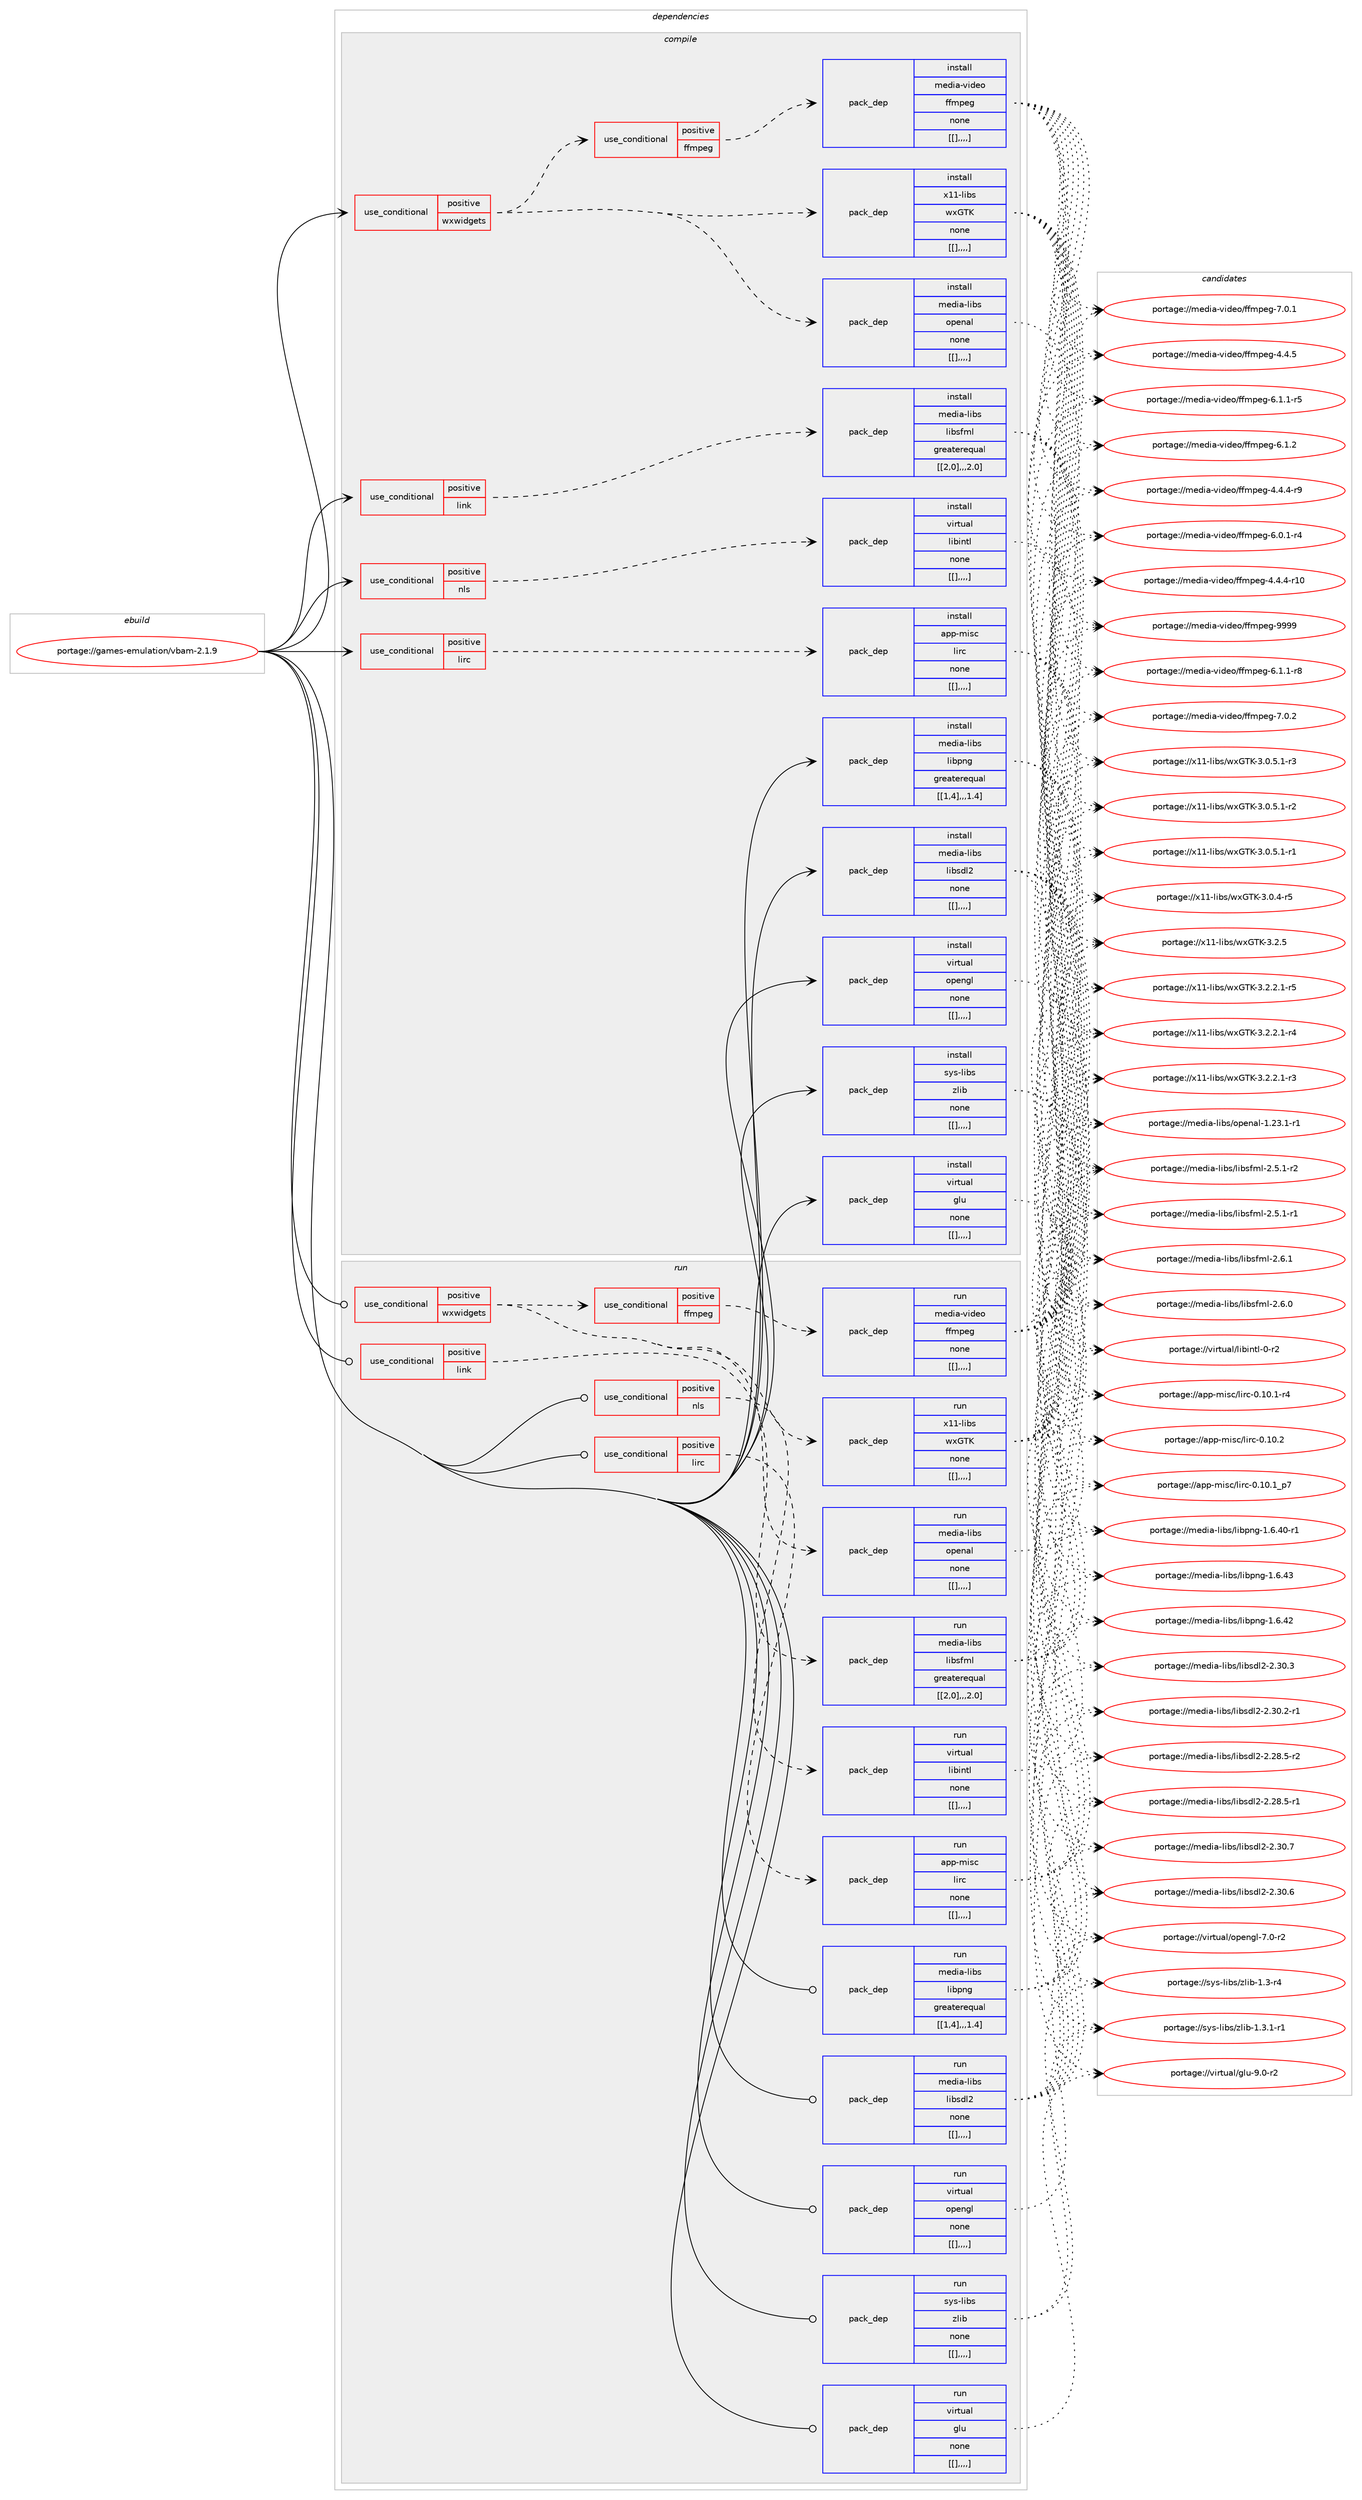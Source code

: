 digraph prolog {

# *************
# Graph options
# *************

newrank=true;
concentrate=true;
compound=true;
graph [rankdir=LR,fontname=Helvetica,fontsize=10,ranksep=1.5];#, ranksep=2.5, nodesep=0.2];
edge  [arrowhead=vee];
node  [fontname=Helvetica,fontsize=10];

# **********
# The ebuild
# **********

subgraph cluster_leftcol {
color=gray;
label=<<i>ebuild</i>>;
id [label="portage://games-emulation/vbam-2.1.9", color=red, width=4, href="../games-emulation/vbam-2.1.9.svg"];
}

# ****************
# The dependencies
# ****************

subgraph cluster_midcol {
color=gray;
label=<<i>dependencies</i>>;
subgraph cluster_compile {
fillcolor="#eeeeee";
style=filled;
label=<<i>compile</i>>;
subgraph cond65493 {
dependency232471 [label=<<TABLE BORDER="0" CELLBORDER="1" CELLSPACING="0" CELLPADDING="4"><TR><TD ROWSPAN="3" CELLPADDING="10">use_conditional</TD></TR><TR><TD>positive</TD></TR><TR><TD>link</TD></TR></TABLE>>, shape=none, color=red];
subgraph pack165493 {
dependency232472 [label=<<TABLE BORDER="0" CELLBORDER="1" CELLSPACING="0" CELLPADDING="4" WIDTH="220"><TR><TD ROWSPAN="6" CELLPADDING="30">pack_dep</TD></TR><TR><TD WIDTH="110">install</TD></TR><TR><TD>media-libs</TD></TR><TR><TD>libsfml</TD></TR><TR><TD>greaterequal</TD></TR><TR><TD>[[2,0],,,2.0]</TD></TR></TABLE>>, shape=none, color=blue];
}
dependency232471:e -> dependency232472:w [weight=20,style="dashed",arrowhead="vee"];
}
id:e -> dependency232471:w [weight=20,style="solid",arrowhead="vee"];
subgraph cond65494 {
dependency232473 [label=<<TABLE BORDER="0" CELLBORDER="1" CELLSPACING="0" CELLPADDING="4"><TR><TD ROWSPAN="3" CELLPADDING="10">use_conditional</TD></TR><TR><TD>positive</TD></TR><TR><TD>lirc</TD></TR></TABLE>>, shape=none, color=red];
subgraph pack165494 {
dependency232474 [label=<<TABLE BORDER="0" CELLBORDER="1" CELLSPACING="0" CELLPADDING="4" WIDTH="220"><TR><TD ROWSPAN="6" CELLPADDING="30">pack_dep</TD></TR><TR><TD WIDTH="110">install</TD></TR><TR><TD>app-misc</TD></TR><TR><TD>lirc</TD></TR><TR><TD>none</TD></TR><TR><TD>[[],,,,]</TD></TR></TABLE>>, shape=none, color=blue];
}
dependency232473:e -> dependency232474:w [weight=20,style="dashed",arrowhead="vee"];
}
id:e -> dependency232473:w [weight=20,style="solid",arrowhead="vee"];
subgraph cond65495 {
dependency232475 [label=<<TABLE BORDER="0" CELLBORDER="1" CELLSPACING="0" CELLPADDING="4"><TR><TD ROWSPAN="3" CELLPADDING="10">use_conditional</TD></TR><TR><TD>positive</TD></TR><TR><TD>nls</TD></TR></TABLE>>, shape=none, color=red];
subgraph pack165495 {
dependency232476 [label=<<TABLE BORDER="0" CELLBORDER="1" CELLSPACING="0" CELLPADDING="4" WIDTH="220"><TR><TD ROWSPAN="6" CELLPADDING="30">pack_dep</TD></TR><TR><TD WIDTH="110">install</TD></TR><TR><TD>virtual</TD></TR><TR><TD>libintl</TD></TR><TR><TD>none</TD></TR><TR><TD>[[],,,,]</TD></TR></TABLE>>, shape=none, color=blue];
}
dependency232475:e -> dependency232476:w [weight=20,style="dashed",arrowhead="vee"];
}
id:e -> dependency232475:w [weight=20,style="solid",arrowhead="vee"];
subgraph cond65496 {
dependency232477 [label=<<TABLE BORDER="0" CELLBORDER="1" CELLSPACING="0" CELLPADDING="4"><TR><TD ROWSPAN="3" CELLPADDING="10">use_conditional</TD></TR><TR><TD>positive</TD></TR><TR><TD>wxwidgets</TD></TR></TABLE>>, shape=none, color=red];
subgraph cond65497 {
dependency232478 [label=<<TABLE BORDER="0" CELLBORDER="1" CELLSPACING="0" CELLPADDING="4"><TR><TD ROWSPAN="3" CELLPADDING="10">use_conditional</TD></TR><TR><TD>positive</TD></TR><TR><TD>ffmpeg</TD></TR></TABLE>>, shape=none, color=red];
subgraph pack165496 {
dependency232479 [label=<<TABLE BORDER="0" CELLBORDER="1" CELLSPACING="0" CELLPADDING="4" WIDTH="220"><TR><TD ROWSPAN="6" CELLPADDING="30">pack_dep</TD></TR><TR><TD WIDTH="110">install</TD></TR><TR><TD>media-video</TD></TR><TR><TD>ffmpeg</TD></TR><TR><TD>none</TD></TR><TR><TD>[[],,,,]</TD></TR></TABLE>>, shape=none, color=blue];
}
dependency232478:e -> dependency232479:w [weight=20,style="dashed",arrowhead="vee"];
}
dependency232477:e -> dependency232478:w [weight=20,style="dashed",arrowhead="vee"];
subgraph pack165497 {
dependency232480 [label=<<TABLE BORDER="0" CELLBORDER="1" CELLSPACING="0" CELLPADDING="4" WIDTH="220"><TR><TD ROWSPAN="6" CELLPADDING="30">pack_dep</TD></TR><TR><TD WIDTH="110">install</TD></TR><TR><TD>media-libs</TD></TR><TR><TD>openal</TD></TR><TR><TD>none</TD></TR><TR><TD>[[],,,,]</TD></TR></TABLE>>, shape=none, color=blue];
}
dependency232477:e -> dependency232480:w [weight=20,style="dashed",arrowhead="vee"];
subgraph pack165498 {
dependency232481 [label=<<TABLE BORDER="0" CELLBORDER="1" CELLSPACING="0" CELLPADDING="4" WIDTH="220"><TR><TD ROWSPAN="6" CELLPADDING="30">pack_dep</TD></TR><TR><TD WIDTH="110">install</TD></TR><TR><TD>x11-libs</TD></TR><TR><TD>wxGTK</TD></TR><TR><TD>none</TD></TR><TR><TD>[[],,,,]</TD></TR></TABLE>>, shape=none, color=blue];
}
dependency232477:e -> dependency232481:w [weight=20,style="dashed",arrowhead="vee"];
}
id:e -> dependency232477:w [weight=20,style="solid",arrowhead="vee"];
subgraph pack165499 {
dependency232482 [label=<<TABLE BORDER="0" CELLBORDER="1" CELLSPACING="0" CELLPADDING="4" WIDTH="220"><TR><TD ROWSPAN="6" CELLPADDING="30">pack_dep</TD></TR><TR><TD WIDTH="110">install</TD></TR><TR><TD>media-libs</TD></TR><TR><TD>libpng</TD></TR><TR><TD>greaterequal</TD></TR><TR><TD>[[1,4],,,1.4]</TD></TR></TABLE>>, shape=none, color=blue];
}
id:e -> dependency232482:w [weight=20,style="solid",arrowhead="vee"];
subgraph pack165500 {
dependency232483 [label=<<TABLE BORDER="0" CELLBORDER="1" CELLSPACING="0" CELLPADDING="4" WIDTH="220"><TR><TD ROWSPAN="6" CELLPADDING="30">pack_dep</TD></TR><TR><TD WIDTH="110">install</TD></TR><TR><TD>media-libs</TD></TR><TR><TD>libsdl2</TD></TR><TR><TD>none</TD></TR><TR><TD>[[],,,,]</TD></TR></TABLE>>, shape=none, color=blue];
}
id:e -> dependency232483:w [weight=20,style="solid",arrowhead="vee"];
subgraph pack165501 {
dependency232484 [label=<<TABLE BORDER="0" CELLBORDER="1" CELLSPACING="0" CELLPADDING="4" WIDTH="220"><TR><TD ROWSPAN="6" CELLPADDING="30">pack_dep</TD></TR><TR><TD WIDTH="110">install</TD></TR><TR><TD>sys-libs</TD></TR><TR><TD>zlib</TD></TR><TR><TD>none</TD></TR><TR><TD>[[],,,,]</TD></TR></TABLE>>, shape=none, color=blue];
}
id:e -> dependency232484:w [weight=20,style="solid",arrowhead="vee"];
subgraph pack165502 {
dependency232485 [label=<<TABLE BORDER="0" CELLBORDER="1" CELLSPACING="0" CELLPADDING="4" WIDTH="220"><TR><TD ROWSPAN="6" CELLPADDING="30">pack_dep</TD></TR><TR><TD WIDTH="110">install</TD></TR><TR><TD>virtual</TD></TR><TR><TD>glu</TD></TR><TR><TD>none</TD></TR><TR><TD>[[],,,,]</TD></TR></TABLE>>, shape=none, color=blue];
}
id:e -> dependency232485:w [weight=20,style="solid",arrowhead="vee"];
subgraph pack165503 {
dependency232486 [label=<<TABLE BORDER="0" CELLBORDER="1" CELLSPACING="0" CELLPADDING="4" WIDTH="220"><TR><TD ROWSPAN="6" CELLPADDING="30">pack_dep</TD></TR><TR><TD WIDTH="110">install</TD></TR><TR><TD>virtual</TD></TR><TR><TD>opengl</TD></TR><TR><TD>none</TD></TR><TR><TD>[[],,,,]</TD></TR></TABLE>>, shape=none, color=blue];
}
id:e -> dependency232486:w [weight=20,style="solid",arrowhead="vee"];
}
subgraph cluster_compileandrun {
fillcolor="#eeeeee";
style=filled;
label=<<i>compile and run</i>>;
}
subgraph cluster_run {
fillcolor="#eeeeee";
style=filled;
label=<<i>run</i>>;
subgraph cond65498 {
dependency232487 [label=<<TABLE BORDER="0" CELLBORDER="1" CELLSPACING="0" CELLPADDING="4"><TR><TD ROWSPAN="3" CELLPADDING="10">use_conditional</TD></TR><TR><TD>positive</TD></TR><TR><TD>link</TD></TR></TABLE>>, shape=none, color=red];
subgraph pack165504 {
dependency232488 [label=<<TABLE BORDER="0" CELLBORDER="1" CELLSPACING="0" CELLPADDING="4" WIDTH="220"><TR><TD ROWSPAN="6" CELLPADDING="30">pack_dep</TD></TR><TR><TD WIDTH="110">run</TD></TR><TR><TD>media-libs</TD></TR><TR><TD>libsfml</TD></TR><TR><TD>greaterequal</TD></TR><TR><TD>[[2,0],,,2.0]</TD></TR></TABLE>>, shape=none, color=blue];
}
dependency232487:e -> dependency232488:w [weight=20,style="dashed",arrowhead="vee"];
}
id:e -> dependency232487:w [weight=20,style="solid",arrowhead="odot"];
subgraph cond65499 {
dependency232489 [label=<<TABLE BORDER="0" CELLBORDER="1" CELLSPACING="0" CELLPADDING="4"><TR><TD ROWSPAN="3" CELLPADDING="10">use_conditional</TD></TR><TR><TD>positive</TD></TR><TR><TD>lirc</TD></TR></TABLE>>, shape=none, color=red];
subgraph pack165505 {
dependency232490 [label=<<TABLE BORDER="0" CELLBORDER="1" CELLSPACING="0" CELLPADDING="4" WIDTH="220"><TR><TD ROWSPAN="6" CELLPADDING="30">pack_dep</TD></TR><TR><TD WIDTH="110">run</TD></TR><TR><TD>app-misc</TD></TR><TR><TD>lirc</TD></TR><TR><TD>none</TD></TR><TR><TD>[[],,,,]</TD></TR></TABLE>>, shape=none, color=blue];
}
dependency232489:e -> dependency232490:w [weight=20,style="dashed",arrowhead="vee"];
}
id:e -> dependency232489:w [weight=20,style="solid",arrowhead="odot"];
subgraph cond65500 {
dependency232491 [label=<<TABLE BORDER="0" CELLBORDER="1" CELLSPACING="0" CELLPADDING="4"><TR><TD ROWSPAN="3" CELLPADDING="10">use_conditional</TD></TR><TR><TD>positive</TD></TR><TR><TD>nls</TD></TR></TABLE>>, shape=none, color=red];
subgraph pack165506 {
dependency232492 [label=<<TABLE BORDER="0" CELLBORDER="1" CELLSPACING="0" CELLPADDING="4" WIDTH="220"><TR><TD ROWSPAN="6" CELLPADDING="30">pack_dep</TD></TR><TR><TD WIDTH="110">run</TD></TR><TR><TD>virtual</TD></TR><TR><TD>libintl</TD></TR><TR><TD>none</TD></TR><TR><TD>[[],,,,]</TD></TR></TABLE>>, shape=none, color=blue];
}
dependency232491:e -> dependency232492:w [weight=20,style="dashed",arrowhead="vee"];
}
id:e -> dependency232491:w [weight=20,style="solid",arrowhead="odot"];
subgraph cond65501 {
dependency232493 [label=<<TABLE BORDER="0" CELLBORDER="1" CELLSPACING="0" CELLPADDING="4"><TR><TD ROWSPAN="3" CELLPADDING="10">use_conditional</TD></TR><TR><TD>positive</TD></TR><TR><TD>wxwidgets</TD></TR></TABLE>>, shape=none, color=red];
subgraph cond65502 {
dependency232494 [label=<<TABLE BORDER="0" CELLBORDER="1" CELLSPACING="0" CELLPADDING="4"><TR><TD ROWSPAN="3" CELLPADDING="10">use_conditional</TD></TR><TR><TD>positive</TD></TR><TR><TD>ffmpeg</TD></TR></TABLE>>, shape=none, color=red];
subgraph pack165507 {
dependency232495 [label=<<TABLE BORDER="0" CELLBORDER="1" CELLSPACING="0" CELLPADDING="4" WIDTH="220"><TR><TD ROWSPAN="6" CELLPADDING="30">pack_dep</TD></TR><TR><TD WIDTH="110">run</TD></TR><TR><TD>media-video</TD></TR><TR><TD>ffmpeg</TD></TR><TR><TD>none</TD></TR><TR><TD>[[],,,,]</TD></TR></TABLE>>, shape=none, color=blue];
}
dependency232494:e -> dependency232495:w [weight=20,style="dashed",arrowhead="vee"];
}
dependency232493:e -> dependency232494:w [weight=20,style="dashed",arrowhead="vee"];
subgraph pack165508 {
dependency232496 [label=<<TABLE BORDER="0" CELLBORDER="1" CELLSPACING="0" CELLPADDING="4" WIDTH="220"><TR><TD ROWSPAN="6" CELLPADDING="30">pack_dep</TD></TR><TR><TD WIDTH="110">run</TD></TR><TR><TD>media-libs</TD></TR><TR><TD>openal</TD></TR><TR><TD>none</TD></TR><TR><TD>[[],,,,]</TD></TR></TABLE>>, shape=none, color=blue];
}
dependency232493:e -> dependency232496:w [weight=20,style="dashed",arrowhead="vee"];
subgraph pack165509 {
dependency232497 [label=<<TABLE BORDER="0" CELLBORDER="1" CELLSPACING="0" CELLPADDING="4" WIDTH="220"><TR><TD ROWSPAN="6" CELLPADDING="30">pack_dep</TD></TR><TR><TD WIDTH="110">run</TD></TR><TR><TD>x11-libs</TD></TR><TR><TD>wxGTK</TD></TR><TR><TD>none</TD></TR><TR><TD>[[],,,,]</TD></TR></TABLE>>, shape=none, color=blue];
}
dependency232493:e -> dependency232497:w [weight=20,style="dashed",arrowhead="vee"];
}
id:e -> dependency232493:w [weight=20,style="solid",arrowhead="odot"];
subgraph pack165510 {
dependency232498 [label=<<TABLE BORDER="0" CELLBORDER="1" CELLSPACING="0" CELLPADDING="4" WIDTH="220"><TR><TD ROWSPAN="6" CELLPADDING="30">pack_dep</TD></TR><TR><TD WIDTH="110">run</TD></TR><TR><TD>media-libs</TD></TR><TR><TD>libpng</TD></TR><TR><TD>greaterequal</TD></TR><TR><TD>[[1,4],,,1.4]</TD></TR></TABLE>>, shape=none, color=blue];
}
id:e -> dependency232498:w [weight=20,style="solid",arrowhead="odot"];
subgraph pack165511 {
dependency232499 [label=<<TABLE BORDER="0" CELLBORDER="1" CELLSPACING="0" CELLPADDING="4" WIDTH="220"><TR><TD ROWSPAN="6" CELLPADDING="30">pack_dep</TD></TR><TR><TD WIDTH="110">run</TD></TR><TR><TD>media-libs</TD></TR><TR><TD>libsdl2</TD></TR><TR><TD>none</TD></TR><TR><TD>[[],,,,]</TD></TR></TABLE>>, shape=none, color=blue];
}
id:e -> dependency232499:w [weight=20,style="solid",arrowhead="odot"];
subgraph pack165512 {
dependency232500 [label=<<TABLE BORDER="0" CELLBORDER="1" CELLSPACING="0" CELLPADDING="4" WIDTH="220"><TR><TD ROWSPAN="6" CELLPADDING="30">pack_dep</TD></TR><TR><TD WIDTH="110">run</TD></TR><TR><TD>sys-libs</TD></TR><TR><TD>zlib</TD></TR><TR><TD>none</TD></TR><TR><TD>[[],,,,]</TD></TR></TABLE>>, shape=none, color=blue];
}
id:e -> dependency232500:w [weight=20,style="solid",arrowhead="odot"];
subgraph pack165513 {
dependency232501 [label=<<TABLE BORDER="0" CELLBORDER="1" CELLSPACING="0" CELLPADDING="4" WIDTH="220"><TR><TD ROWSPAN="6" CELLPADDING="30">pack_dep</TD></TR><TR><TD WIDTH="110">run</TD></TR><TR><TD>virtual</TD></TR><TR><TD>glu</TD></TR><TR><TD>none</TD></TR><TR><TD>[[],,,,]</TD></TR></TABLE>>, shape=none, color=blue];
}
id:e -> dependency232501:w [weight=20,style="solid",arrowhead="odot"];
subgraph pack165514 {
dependency232502 [label=<<TABLE BORDER="0" CELLBORDER="1" CELLSPACING="0" CELLPADDING="4" WIDTH="220"><TR><TD ROWSPAN="6" CELLPADDING="30">pack_dep</TD></TR><TR><TD WIDTH="110">run</TD></TR><TR><TD>virtual</TD></TR><TR><TD>opengl</TD></TR><TR><TD>none</TD></TR><TR><TD>[[],,,,]</TD></TR></TABLE>>, shape=none, color=blue];
}
id:e -> dependency232502:w [weight=20,style="solid",arrowhead="odot"];
}
}

# **************
# The candidates
# **************

subgraph cluster_choices {
rank=same;
color=gray;
label=<<i>candidates</i>>;

subgraph choice165493 {
color=black;
nodesep=1;
choice1091011001059745108105981154710810598115102109108455046544649 [label="portage://media-libs/libsfml-2.6.1", color=red, width=4,href="../media-libs/libsfml-2.6.1.svg"];
choice1091011001059745108105981154710810598115102109108455046544648 [label="portage://media-libs/libsfml-2.6.0", color=red, width=4,href="../media-libs/libsfml-2.6.0.svg"];
choice10910110010597451081059811547108105981151021091084550465346494511450 [label="portage://media-libs/libsfml-2.5.1-r2", color=red, width=4,href="../media-libs/libsfml-2.5.1-r2.svg"];
choice10910110010597451081059811547108105981151021091084550465346494511449 [label="portage://media-libs/libsfml-2.5.1-r1", color=red, width=4,href="../media-libs/libsfml-2.5.1-r1.svg"];
dependency232472:e -> choice1091011001059745108105981154710810598115102109108455046544649:w [style=dotted,weight="100"];
dependency232472:e -> choice1091011001059745108105981154710810598115102109108455046544648:w [style=dotted,weight="100"];
dependency232472:e -> choice10910110010597451081059811547108105981151021091084550465346494511450:w [style=dotted,weight="100"];
dependency232472:e -> choice10910110010597451081059811547108105981151021091084550465346494511449:w [style=dotted,weight="100"];
}
subgraph choice165494 {
color=black;
nodesep=1;
choice971121124510910511599471081051149945484649484650 [label="portage://app-misc/lirc-0.10.2", color=red, width=4,href="../app-misc/lirc-0.10.2.svg"];
choice9711211245109105115994710810511499454846494846499511255 [label="portage://app-misc/lirc-0.10.1_p7", color=red, width=4,href="../app-misc/lirc-0.10.1_p7.svg"];
choice9711211245109105115994710810511499454846494846494511452 [label="portage://app-misc/lirc-0.10.1-r4", color=red, width=4,href="../app-misc/lirc-0.10.1-r4.svg"];
dependency232474:e -> choice971121124510910511599471081051149945484649484650:w [style=dotted,weight="100"];
dependency232474:e -> choice9711211245109105115994710810511499454846494846499511255:w [style=dotted,weight="100"];
dependency232474:e -> choice9711211245109105115994710810511499454846494846494511452:w [style=dotted,weight="100"];
}
subgraph choice165495 {
color=black;
nodesep=1;
choice11810511411611797108471081059810511011610845484511450 [label="portage://virtual/libintl-0-r2", color=red, width=4,href="../virtual/libintl-0-r2.svg"];
dependency232476:e -> choice11810511411611797108471081059810511011610845484511450:w [style=dotted,weight="100"];
}
subgraph choice165496 {
color=black;
nodesep=1;
choice1091011001059745118105100101111471021021091121011034557575757 [label="portage://media-video/ffmpeg-9999", color=red, width=4,href="../media-video/ffmpeg-9999.svg"];
choice109101100105974511810510010111147102102109112101103455546484650 [label="portage://media-video/ffmpeg-7.0.2", color=red, width=4,href="../media-video/ffmpeg-7.0.2.svg"];
choice109101100105974511810510010111147102102109112101103455546484649 [label="portage://media-video/ffmpeg-7.0.1", color=red, width=4,href="../media-video/ffmpeg-7.0.1.svg"];
choice109101100105974511810510010111147102102109112101103455446494650 [label="portage://media-video/ffmpeg-6.1.2", color=red, width=4,href="../media-video/ffmpeg-6.1.2.svg"];
choice1091011001059745118105100101111471021021091121011034554464946494511456 [label="portage://media-video/ffmpeg-6.1.1-r8", color=red, width=4,href="../media-video/ffmpeg-6.1.1-r8.svg"];
choice1091011001059745118105100101111471021021091121011034554464946494511453 [label="portage://media-video/ffmpeg-6.1.1-r5", color=red, width=4,href="../media-video/ffmpeg-6.1.1-r5.svg"];
choice1091011001059745118105100101111471021021091121011034554464846494511452 [label="portage://media-video/ffmpeg-6.0.1-r4", color=red, width=4,href="../media-video/ffmpeg-6.0.1-r4.svg"];
choice109101100105974511810510010111147102102109112101103455246524653 [label="portage://media-video/ffmpeg-4.4.5", color=red, width=4,href="../media-video/ffmpeg-4.4.5.svg"];
choice1091011001059745118105100101111471021021091121011034552465246524511457 [label="portage://media-video/ffmpeg-4.4.4-r9", color=red, width=4,href="../media-video/ffmpeg-4.4.4-r9.svg"];
choice109101100105974511810510010111147102102109112101103455246524652451144948 [label="portage://media-video/ffmpeg-4.4.4-r10", color=red, width=4,href="../media-video/ffmpeg-4.4.4-r10.svg"];
dependency232479:e -> choice1091011001059745118105100101111471021021091121011034557575757:w [style=dotted,weight="100"];
dependency232479:e -> choice109101100105974511810510010111147102102109112101103455546484650:w [style=dotted,weight="100"];
dependency232479:e -> choice109101100105974511810510010111147102102109112101103455546484649:w [style=dotted,weight="100"];
dependency232479:e -> choice109101100105974511810510010111147102102109112101103455446494650:w [style=dotted,weight="100"];
dependency232479:e -> choice1091011001059745118105100101111471021021091121011034554464946494511456:w [style=dotted,weight="100"];
dependency232479:e -> choice1091011001059745118105100101111471021021091121011034554464946494511453:w [style=dotted,weight="100"];
dependency232479:e -> choice1091011001059745118105100101111471021021091121011034554464846494511452:w [style=dotted,weight="100"];
dependency232479:e -> choice109101100105974511810510010111147102102109112101103455246524653:w [style=dotted,weight="100"];
dependency232479:e -> choice1091011001059745118105100101111471021021091121011034552465246524511457:w [style=dotted,weight="100"];
dependency232479:e -> choice109101100105974511810510010111147102102109112101103455246524652451144948:w [style=dotted,weight="100"];
}
subgraph choice165497 {
color=black;
nodesep=1;
choice1091011001059745108105981154711111210111097108454946505146494511449 [label="portage://media-libs/openal-1.23.1-r1", color=red, width=4,href="../media-libs/openal-1.23.1-r1.svg"];
dependency232480:e -> choice1091011001059745108105981154711111210111097108454946505146494511449:w [style=dotted,weight="100"];
}
subgraph choice165498 {
color=black;
nodesep=1;
choice1204949451081059811547119120718475455146504653 [label="portage://x11-libs/wxGTK-3.2.5", color=red, width=4,href="../x11-libs/wxGTK-3.2.5.svg"];
choice120494945108105981154711912071847545514650465046494511453 [label="portage://x11-libs/wxGTK-3.2.2.1-r5", color=red, width=4,href="../x11-libs/wxGTK-3.2.2.1-r5.svg"];
choice120494945108105981154711912071847545514650465046494511452 [label="portage://x11-libs/wxGTK-3.2.2.1-r4", color=red, width=4,href="../x11-libs/wxGTK-3.2.2.1-r4.svg"];
choice120494945108105981154711912071847545514650465046494511451 [label="portage://x11-libs/wxGTK-3.2.2.1-r3", color=red, width=4,href="../x11-libs/wxGTK-3.2.2.1-r3.svg"];
choice120494945108105981154711912071847545514648465346494511451 [label="portage://x11-libs/wxGTK-3.0.5.1-r3", color=red, width=4,href="../x11-libs/wxGTK-3.0.5.1-r3.svg"];
choice120494945108105981154711912071847545514648465346494511450 [label="portage://x11-libs/wxGTK-3.0.5.1-r2", color=red, width=4,href="../x11-libs/wxGTK-3.0.5.1-r2.svg"];
choice120494945108105981154711912071847545514648465346494511449 [label="portage://x11-libs/wxGTK-3.0.5.1-r1", color=red, width=4,href="../x11-libs/wxGTK-3.0.5.1-r1.svg"];
choice12049494510810598115471191207184754551464846524511453 [label="portage://x11-libs/wxGTK-3.0.4-r5", color=red, width=4,href="../x11-libs/wxGTK-3.0.4-r5.svg"];
dependency232481:e -> choice1204949451081059811547119120718475455146504653:w [style=dotted,weight="100"];
dependency232481:e -> choice120494945108105981154711912071847545514650465046494511453:w [style=dotted,weight="100"];
dependency232481:e -> choice120494945108105981154711912071847545514650465046494511452:w [style=dotted,weight="100"];
dependency232481:e -> choice120494945108105981154711912071847545514650465046494511451:w [style=dotted,weight="100"];
dependency232481:e -> choice120494945108105981154711912071847545514648465346494511451:w [style=dotted,weight="100"];
dependency232481:e -> choice120494945108105981154711912071847545514648465346494511450:w [style=dotted,weight="100"];
dependency232481:e -> choice120494945108105981154711912071847545514648465346494511449:w [style=dotted,weight="100"];
dependency232481:e -> choice12049494510810598115471191207184754551464846524511453:w [style=dotted,weight="100"];
}
subgraph choice165499 {
color=black;
nodesep=1;
choice109101100105974510810598115471081059811211010345494654465251 [label="portage://media-libs/libpng-1.6.43", color=red, width=4,href="../media-libs/libpng-1.6.43.svg"];
choice109101100105974510810598115471081059811211010345494654465250 [label="portage://media-libs/libpng-1.6.42", color=red, width=4,href="../media-libs/libpng-1.6.42.svg"];
choice1091011001059745108105981154710810598112110103454946544652484511449 [label="portage://media-libs/libpng-1.6.40-r1", color=red, width=4,href="../media-libs/libpng-1.6.40-r1.svg"];
dependency232482:e -> choice109101100105974510810598115471081059811211010345494654465251:w [style=dotted,weight="100"];
dependency232482:e -> choice109101100105974510810598115471081059811211010345494654465250:w [style=dotted,weight="100"];
dependency232482:e -> choice1091011001059745108105981154710810598112110103454946544652484511449:w [style=dotted,weight="100"];
}
subgraph choice165500 {
color=black;
nodesep=1;
choice10910110010597451081059811547108105981151001085045504651484655 [label="portage://media-libs/libsdl2-2.30.7", color=red, width=4,href="../media-libs/libsdl2-2.30.7.svg"];
choice10910110010597451081059811547108105981151001085045504651484654 [label="portage://media-libs/libsdl2-2.30.6", color=red, width=4,href="../media-libs/libsdl2-2.30.6.svg"];
choice10910110010597451081059811547108105981151001085045504651484651 [label="portage://media-libs/libsdl2-2.30.3", color=red, width=4,href="../media-libs/libsdl2-2.30.3.svg"];
choice109101100105974510810598115471081059811510010850455046514846504511449 [label="portage://media-libs/libsdl2-2.30.2-r1", color=red, width=4,href="../media-libs/libsdl2-2.30.2-r1.svg"];
choice109101100105974510810598115471081059811510010850455046505646534511450 [label="portage://media-libs/libsdl2-2.28.5-r2", color=red, width=4,href="../media-libs/libsdl2-2.28.5-r2.svg"];
choice109101100105974510810598115471081059811510010850455046505646534511449 [label="portage://media-libs/libsdl2-2.28.5-r1", color=red, width=4,href="../media-libs/libsdl2-2.28.5-r1.svg"];
dependency232483:e -> choice10910110010597451081059811547108105981151001085045504651484655:w [style=dotted,weight="100"];
dependency232483:e -> choice10910110010597451081059811547108105981151001085045504651484654:w [style=dotted,weight="100"];
dependency232483:e -> choice10910110010597451081059811547108105981151001085045504651484651:w [style=dotted,weight="100"];
dependency232483:e -> choice109101100105974510810598115471081059811510010850455046514846504511449:w [style=dotted,weight="100"];
dependency232483:e -> choice109101100105974510810598115471081059811510010850455046505646534511450:w [style=dotted,weight="100"];
dependency232483:e -> choice109101100105974510810598115471081059811510010850455046505646534511449:w [style=dotted,weight="100"];
}
subgraph choice165501 {
color=black;
nodesep=1;
choice115121115451081059811547122108105984549465146494511449 [label="portage://sys-libs/zlib-1.3.1-r1", color=red, width=4,href="../sys-libs/zlib-1.3.1-r1.svg"];
choice11512111545108105981154712210810598454946514511452 [label="portage://sys-libs/zlib-1.3-r4", color=red, width=4,href="../sys-libs/zlib-1.3-r4.svg"];
dependency232484:e -> choice115121115451081059811547122108105984549465146494511449:w [style=dotted,weight="100"];
dependency232484:e -> choice11512111545108105981154712210810598454946514511452:w [style=dotted,weight="100"];
}
subgraph choice165502 {
color=black;
nodesep=1;
choice1181051141161179710847103108117455746484511450 [label="portage://virtual/glu-9.0-r2", color=red, width=4,href="../virtual/glu-9.0-r2.svg"];
dependency232485:e -> choice1181051141161179710847103108117455746484511450:w [style=dotted,weight="100"];
}
subgraph choice165503 {
color=black;
nodesep=1;
choice1181051141161179710847111112101110103108455546484511450 [label="portage://virtual/opengl-7.0-r2", color=red, width=4,href="../virtual/opengl-7.0-r2.svg"];
dependency232486:e -> choice1181051141161179710847111112101110103108455546484511450:w [style=dotted,weight="100"];
}
subgraph choice165504 {
color=black;
nodesep=1;
choice1091011001059745108105981154710810598115102109108455046544649 [label="portage://media-libs/libsfml-2.6.1", color=red, width=4,href="../media-libs/libsfml-2.6.1.svg"];
choice1091011001059745108105981154710810598115102109108455046544648 [label="portage://media-libs/libsfml-2.6.0", color=red, width=4,href="../media-libs/libsfml-2.6.0.svg"];
choice10910110010597451081059811547108105981151021091084550465346494511450 [label="portage://media-libs/libsfml-2.5.1-r2", color=red, width=4,href="../media-libs/libsfml-2.5.1-r2.svg"];
choice10910110010597451081059811547108105981151021091084550465346494511449 [label="portage://media-libs/libsfml-2.5.1-r1", color=red, width=4,href="../media-libs/libsfml-2.5.1-r1.svg"];
dependency232488:e -> choice1091011001059745108105981154710810598115102109108455046544649:w [style=dotted,weight="100"];
dependency232488:e -> choice1091011001059745108105981154710810598115102109108455046544648:w [style=dotted,weight="100"];
dependency232488:e -> choice10910110010597451081059811547108105981151021091084550465346494511450:w [style=dotted,weight="100"];
dependency232488:e -> choice10910110010597451081059811547108105981151021091084550465346494511449:w [style=dotted,weight="100"];
}
subgraph choice165505 {
color=black;
nodesep=1;
choice971121124510910511599471081051149945484649484650 [label="portage://app-misc/lirc-0.10.2", color=red, width=4,href="../app-misc/lirc-0.10.2.svg"];
choice9711211245109105115994710810511499454846494846499511255 [label="portage://app-misc/lirc-0.10.1_p7", color=red, width=4,href="../app-misc/lirc-0.10.1_p7.svg"];
choice9711211245109105115994710810511499454846494846494511452 [label="portage://app-misc/lirc-0.10.1-r4", color=red, width=4,href="../app-misc/lirc-0.10.1-r4.svg"];
dependency232490:e -> choice971121124510910511599471081051149945484649484650:w [style=dotted,weight="100"];
dependency232490:e -> choice9711211245109105115994710810511499454846494846499511255:w [style=dotted,weight="100"];
dependency232490:e -> choice9711211245109105115994710810511499454846494846494511452:w [style=dotted,weight="100"];
}
subgraph choice165506 {
color=black;
nodesep=1;
choice11810511411611797108471081059810511011610845484511450 [label="portage://virtual/libintl-0-r2", color=red, width=4,href="../virtual/libintl-0-r2.svg"];
dependency232492:e -> choice11810511411611797108471081059810511011610845484511450:w [style=dotted,weight="100"];
}
subgraph choice165507 {
color=black;
nodesep=1;
choice1091011001059745118105100101111471021021091121011034557575757 [label="portage://media-video/ffmpeg-9999", color=red, width=4,href="../media-video/ffmpeg-9999.svg"];
choice109101100105974511810510010111147102102109112101103455546484650 [label="portage://media-video/ffmpeg-7.0.2", color=red, width=4,href="../media-video/ffmpeg-7.0.2.svg"];
choice109101100105974511810510010111147102102109112101103455546484649 [label="portage://media-video/ffmpeg-7.0.1", color=red, width=4,href="../media-video/ffmpeg-7.0.1.svg"];
choice109101100105974511810510010111147102102109112101103455446494650 [label="portage://media-video/ffmpeg-6.1.2", color=red, width=4,href="../media-video/ffmpeg-6.1.2.svg"];
choice1091011001059745118105100101111471021021091121011034554464946494511456 [label="portage://media-video/ffmpeg-6.1.1-r8", color=red, width=4,href="../media-video/ffmpeg-6.1.1-r8.svg"];
choice1091011001059745118105100101111471021021091121011034554464946494511453 [label="portage://media-video/ffmpeg-6.1.1-r5", color=red, width=4,href="../media-video/ffmpeg-6.1.1-r5.svg"];
choice1091011001059745118105100101111471021021091121011034554464846494511452 [label="portage://media-video/ffmpeg-6.0.1-r4", color=red, width=4,href="../media-video/ffmpeg-6.0.1-r4.svg"];
choice109101100105974511810510010111147102102109112101103455246524653 [label="portage://media-video/ffmpeg-4.4.5", color=red, width=4,href="../media-video/ffmpeg-4.4.5.svg"];
choice1091011001059745118105100101111471021021091121011034552465246524511457 [label="portage://media-video/ffmpeg-4.4.4-r9", color=red, width=4,href="../media-video/ffmpeg-4.4.4-r9.svg"];
choice109101100105974511810510010111147102102109112101103455246524652451144948 [label="portage://media-video/ffmpeg-4.4.4-r10", color=red, width=4,href="../media-video/ffmpeg-4.4.4-r10.svg"];
dependency232495:e -> choice1091011001059745118105100101111471021021091121011034557575757:w [style=dotted,weight="100"];
dependency232495:e -> choice109101100105974511810510010111147102102109112101103455546484650:w [style=dotted,weight="100"];
dependency232495:e -> choice109101100105974511810510010111147102102109112101103455546484649:w [style=dotted,weight="100"];
dependency232495:e -> choice109101100105974511810510010111147102102109112101103455446494650:w [style=dotted,weight="100"];
dependency232495:e -> choice1091011001059745118105100101111471021021091121011034554464946494511456:w [style=dotted,weight="100"];
dependency232495:e -> choice1091011001059745118105100101111471021021091121011034554464946494511453:w [style=dotted,weight="100"];
dependency232495:e -> choice1091011001059745118105100101111471021021091121011034554464846494511452:w [style=dotted,weight="100"];
dependency232495:e -> choice109101100105974511810510010111147102102109112101103455246524653:w [style=dotted,weight="100"];
dependency232495:e -> choice1091011001059745118105100101111471021021091121011034552465246524511457:w [style=dotted,weight="100"];
dependency232495:e -> choice109101100105974511810510010111147102102109112101103455246524652451144948:w [style=dotted,weight="100"];
}
subgraph choice165508 {
color=black;
nodesep=1;
choice1091011001059745108105981154711111210111097108454946505146494511449 [label="portage://media-libs/openal-1.23.1-r1", color=red, width=4,href="../media-libs/openal-1.23.1-r1.svg"];
dependency232496:e -> choice1091011001059745108105981154711111210111097108454946505146494511449:w [style=dotted,weight="100"];
}
subgraph choice165509 {
color=black;
nodesep=1;
choice1204949451081059811547119120718475455146504653 [label="portage://x11-libs/wxGTK-3.2.5", color=red, width=4,href="../x11-libs/wxGTK-3.2.5.svg"];
choice120494945108105981154711912071847545514650465046494511453 [label="portage://x11-libs/wxGTK-3.2.2.1-r5", color=red, width=4,href="../x11-libs/wxGTK-3.2.2.1-r5.svg"];
choice120494945108105981154711912071847545514650465046494511452 [label="portage://x11-libs/wxGTK-3.2.2.1-r4", color=red, width=4,href="../x11-libs/wxGTK-3.2.2.1-r4.svg"];
choice120494945108105981154711912071847545514650465046494511451 [label="portage://x11-libs/wxGTK-3.2.2.1-r3", color=red, width=4,href="../x11-libs/wxGTK-3.2.2.1-r3.svg"];
choice120494945108105981154711912071847545514648465346494511451 [label="portage://x11-libs/wxGTK-3.0.5.1-r3", color=red, width=4,href="../x11-libs/wxGTK-3.0.5.1-r3.svg"];
choice120494945108105981154711912071847545514648465346494511450 [label="portage://x11-libs/wxGTK-3.0.5.1-r2", color=red, width=4,href="../x11-libs/wxGTK-3.0.5.1-r2.svg"];
choice120494945108105981154711912071847545514648465346494511449 [label="portage://x11-libs/wxGTK-3.0.5.1-r1", color=red, width=4,href="../x11-libs/wxGTK-3.0.5.1-r1.svg"];
choice12049494510810598115471191207184754551464846524511453 [label="portage://x11-libs/wxGTK-3.0.4-r5", color=red, width=4,href="../x11-libs/wxGTK-3.0.4-r5.svg"];
dependency232497:e -> choice1204949451081059811547119120718475455146504653:w [style=dotted,weight="100"];
dependency232497:e -> choice120494945108105981154711912071847545514650465046494511453:w [style=dotted,weight="100"];
dependency232497:e -> choice120494945108105981154711912071847545514650465046494511452:w [style=dotted,weight="100"];
dependency232497:e -> choice120494945108105981154711912071847545514650465046494511451:w [style=dotted,weight="100"];
dependency232497:e -> choice120494945108105981154711912071847545514648465346494511451:w [style=dotted,weight="100"];
dependency232497:e -> choice120494945108105981154711912071847545514648465346494511450:w [style=dotted,weight="100"];
dependency232497:e -> choice120494945108105981154711912071847545514648465346494511449:w [style=dotted,weight="100"];
dependency232497:e -> choice12049494510810598115471191207184754551464846524511453:w [style=dotted,weight="100"];
}
subgraph choice165510 {
color=black;
nodesep=1;
choice109101100105974510810598115471081059811211010345494654465251 [label="portage://media-libs/libpng-1.6.43", color=red, width=4,href="../media-libs/libpng-1.6.43.svg"];
choice109101100105974510810598115471081059811211010345494654465250 [label="portage://media-libs/libpng-1.6.42", color=red, width=4,href="../media-libs/libpng-1.6.42.svg"];
choice1091011001059745108105981154710810598112110103454946544652484511449 [label="portage://media-libs/libpng-1.6.40-r1", color=red, width=4,href="../media-libs/libpng-1.6.40-r1.svg"];
dependency232498:e -> choice109101100105974510810598115471081059811211010345494654465251:w [style=dotted,weight="100"];
dependency232498:e -> choice109101100105974510810598115471081059811211010345494654465250:w [style=dotted,weight="100"];
dependency232498:e -> choice1091011001059745108105981154710810598112110103454946544652484511449:w [style=dotted,weight="100"];
}
subgraph choice165511 {
color=black;
nodesep=1;
choice10910110010597451081059811547108105981151001085045504651484655 [label="portage://media-libs/libsdl2-2.30.7", color=red, width=4,href="../media-libs/libsdl2-2.30.7.svg"];
choice10910110010597451081059811547108105981151001085045504651484654 [label="portage://media-libs/libsdl2-2.30.6", color=red, width=4,href="../media-libs/libsdl2-2.30.6.svg"];
choice10910110010597451081059811547108105981151001085045504651484651 [label="portage://media-libs/libsdl2-2.30.3", color=red, width=4,href="../media-libs/libsdl2-2.30.3.svg"];
choice109101100105974510810598115471081059811510010850455046514846504511449 [label="portage://media-libs/libsdl2-2.30.2-r1", color=red, width=4,href="../media-libs/libsdl2-2.30.2-r1.svg"];
choice109101100105974510810598115471081059811510010850455046505646534511450 [label="portage://media-libs/libsdl2-2.28.5-r2", color=red, width=4,href="../media-libs/libsdl2-2.28.5-r2.svg"];
choice109101100105974510810598115471081059811510010850455046505646534511449 [label="portage://media-libs/libsdl2-2.28.5-r1", color=red, width=4,href="../media-libs/libsdl2-2.28.5-r1.svg"];
dependency232499:e -> choice10910110010597451081059811547108105981151001085045504651484655:w [style=dotted,weight="100"];
dependency232499:e -> choice10910110010597451081059811547108105981151001085045504651484654:w [style=dotted,weight="100"];
dependency232499:e -> choice10910110010597451081059811547108105981151001085045504651484651:w [style=dotted,weight="100"];
dependency232499:e -> choice109101100105974510810598115471081059811510010850455046514846504511449:w [style=dotted,weight="100"];
dependency232499:e -> choice109101100105974510810598115471081059811510010850455046505646534511450:w [style=dotted,weight="100"];
dependency232499:e -> choice109101100105974510810598115471081059811510010850455046505646534511449:w [style=dotted,weight="100"];
}
subgraph choice165512 {
color=black;
nodesep=1;
choice115121115451081059811547122108105984549465146494511449 [label="portage://sys-libs/zlib-1.3.1-r1", color=red, width=4,href="../sys-libs/zlib-1.3.1-r1.svg"];
choice11512111545108105981154712210810598454946514511452 [label="portage://sys-libs/zlib-1.3-r4", color=red, width=4,href="../sys-libs/zlib-1.3-r4.svg"];
dependency232500:e -> choice115121115451081059811547122108105984549465146494511449:w [style=dotted,weight="100"];
dependency232500:e -> choice11512111545108105981154712210810598454946514511452:w [style=dotted,weight="100"];
}
subgraph choice165513 {
color=black;
nodesep=1;
choice1181051141161179710847103108117455746484511450 [label="portage://virtual/glu-9.0-r2", color=red, width=4,href="../virtual/glu-9.0-r2.svg"];
dependency232501:e -> choice1181051141161179710847103108117455746484511450:w [style=dotted,weight="100"];
}
subgraph choice165514 {
color=black;
nodesep=1;
choice1181051141161179710847111112101110103108455546484511450 [label="portage://virtual/opengl-7.0-r2", color=red, width=4,href="../virtual/opengl-7.0-r2.svg"];
dependency232502:e -> choice1181051141161179710847111112101110103108455546484511450:w [style=dotted,weight="100"];
}
}

}
